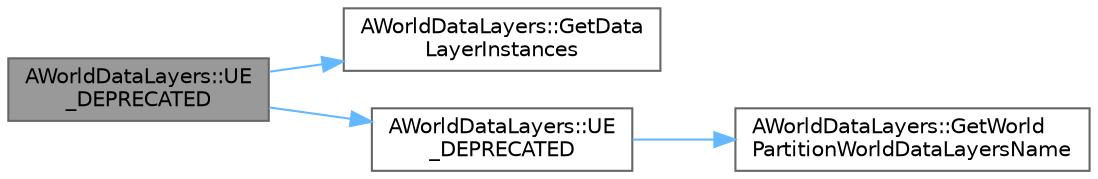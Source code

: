 digraph "AWorldDataLayers::UE_DEPRECATED"
{
 // INTERACTIVE_SVG=YES
 // LATEX_PDF_SIZE
  bgcolor="transparent";
  edge [fontname=Helvetica,fontsize=10,labelfontname=Helvetica,labelfontsize=10];
  node [fontname=Helvetica,fontsize=10,shape=box,height=0.2,width=0.4];
  rankdir="LR";
  Node1 [id="Node000001",label="AWorldDataLayers::UE\l_DEPRECATED",height=0.2,width=0.4,color="gray40", fillcolor="grey60", style="filled", fontcolor="black",tooltip=" "];
  Node1 -> Node2 [id="edge1_Node000001_Node000002",color="steelblue1",style="solid",tooltip=" "];
  Node2 [id="Node000002",label="AWorldDataLayers::GetData\lLayerInstances",height=0.2,width=0.4,color="grey40", fillcolor="white", style="filled",URL="$d8/dbc/classAWorldDataLayers.html#a25b090839ea1e76d33e4513202857fb2",tooltip=" "];
  Node1 -> Node3 [id="edge2_Node000001_Node000003",color="steelblue1",style="solid",tooltip=" "];
  Node3 [id="Node000003",label="AWorldDataLayers::UE\l_DEPRECATED",height=0.2,width=0.4,color="grey40", fillcolor="white", style="filled",URL="$d8/dbc/classAWorldDataLayers.html#a9b12e631eff0a1b52fe0058b08a47593",tooltip=" "];
  Node3 -> Node4 [id="edge3_Node000003_Node000004",color="steelblue1",style="solid",tooltip=" "];
  Node4 [id="Node000004",label="AWorldDataLayers::GetWorld\lPartitionWorldDataLayersName",height=0.2,width=0.4,color="grey40", fillcolor="white", style="filled",URL="$d8/dbc/classAWorldDataLayers.html#a0e98929321e4dee3abeee950d118daa6",tooltip=" "];
}
